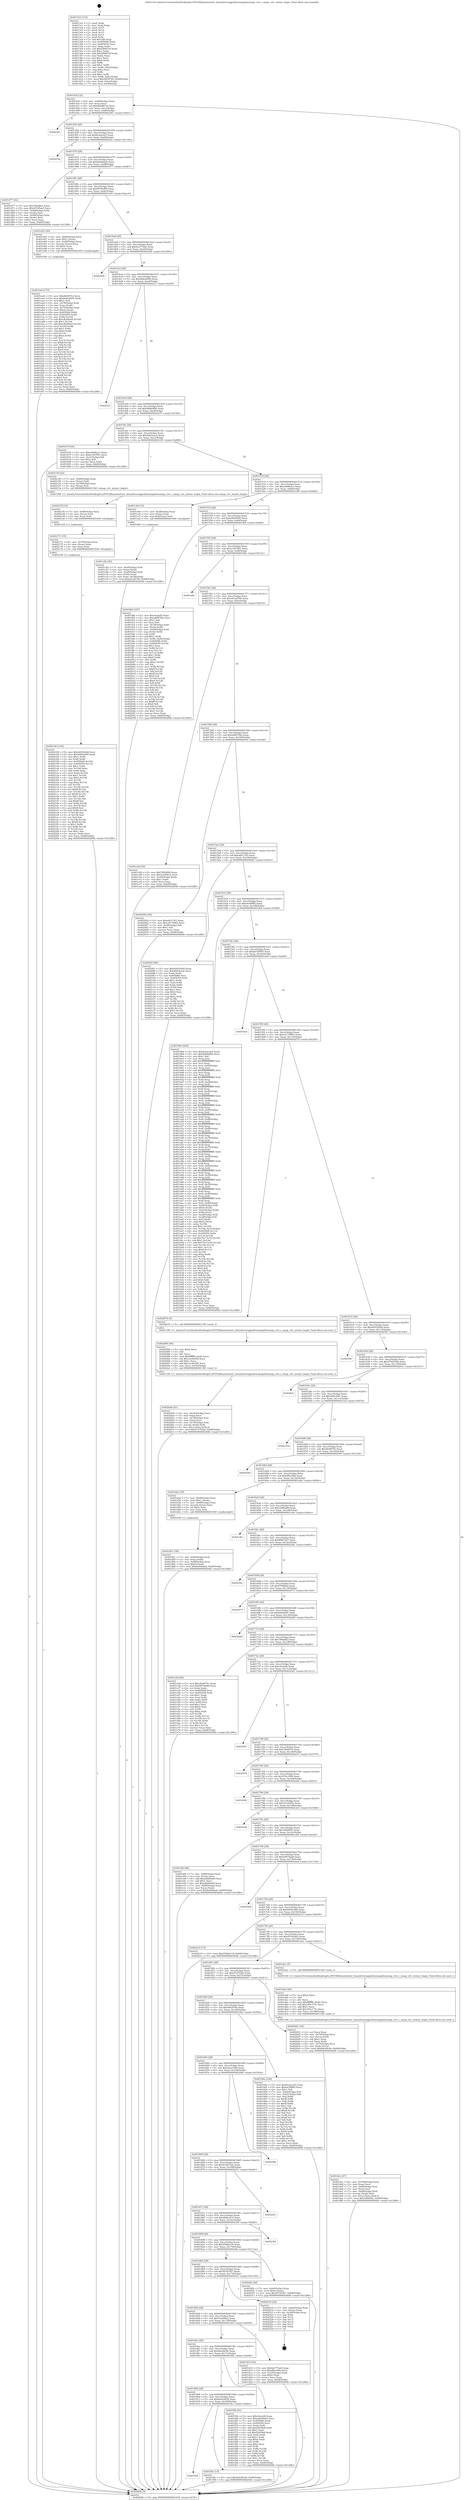 digraph "0x4013c0" {
  label = "0x4013c0 (/mnt/c/Users/mathe/Desktop/tcc/POCII/binaries/extr_linuxdriversgpudrmomapdrmomap_crtc.c_omap_crtc_atomic_begin_Final-ollvm.out::main(0))"
  labelloc = "t"
  node[shape=record]

  Entry [label="",width=0.3,height=0.3,shape=circle,fillcolor=black,style=filled]
  "0x401434" [label="{
     0x401434 [32]\l
     | [instrs]\l
     &nbsp;&nbsp;0x401434 \<+6\>: mov -0xb8(%rbp),%eax\l
     &nbsp;&nbsp;0x40143a \<+2\>: mov %eax,%ecx\l
     &nbsp;&nbsp;0x40143c \<+6\>: sub $0x8b4887ea,%ecx\l
     &nbsp;&nbsp;0x401442 \<+6\>: mov %eax,-0xcc(%rbp)\l
     &nbsp;&nbsp;0x401448 \<+6\>: mov %ecx,-0xd0(%rbp)\l
     &nbsp;&nbsp;0x40144e \<+6\>: je 0000000000402361 \<main+0xfa1\>\l
  }"]
  "0x402361" [label="{
     0x402361\l
  }", style=dashed]
  "0x401454" [label="{
     0x401454 [28]\l
     | [instrs]\l
     &nbsp;&nbsp;0x401454 \<+5\>: jmp 0000000000401459 \<main+0x99\>\l
     &nbsp;&nbsp;0x401459 \<+6\>: mov -0xcc(%rbp),%eax\l
     &nbsp;&nbsp;0x40145f \<+5\>: sub $0x8c2ae3e5,%eax\l
     &nbsp;&nbsp;0x401464 \<+6\>: mov %eax,-0xd4(%rbp)\l
     &nbsp;&nbsp;0x40146a \<+6\>: je 000000000040252e \<main+0x116e\>\l
  }"]
  Exit [label="",width=0.3,height=0.3,shape=circle,fillcolor=black,style=filled,peripheries=2]
  "0x40252e" [label="{
     0x40252e\l
  }", style=dashed]
  "0x401470" [label="{
     0x401470 [28]\l
     | [instrs]\l
     &nbsp;&nbsp;0x401470 \<+5\>: jmp 0000000000401475 \<main+0xb5\>\l
     &nbsp;&nbsp;0x401475 \<+6\>: mov -0xcc(%rbp),%eax\l
     &nbsp;&nbsp;0x40147b \<+5\>: sub $0x8e69aba4,%eax\l
     &nbsp;&nbsp;0x401480 \<+6\>: mov %eax,-0xd8(%rbp)\l
     &nbsp;&nbsp;0x401486 \<+6\>: je 0000000000401d77 \<main+0x9b7\>\l
  }"]
  "0x402180" [label="{
     0x402180 [144]\l
     | [instrs]\l
     &nbsp;&nbsp;0x402180 \<+5\>: mov $0xd24524dd,%ecx\l
     &nbsp;&nbsp;0x402185 \<+5\>: mov $0x4400cb99,%edx\l
     &nbsp;&nbsp;0x40218a \<+3\>: mov $0x1,%r8b\l
     &nbsp;&nbsp;0x40218d \<+3\>: xor %r9d,%r9d\l
     &nbsp;&nbsp;0x402190 \<+8\>: mov 0x405068,%r10d\l
     &nbsp;&nbsp;0x402198 \<+8\>: mov 0x405054,%r11d\l
     &nbsp;&nbsp;0x4021a0 \<+4\>: sub $0x1,%r9d\l
     &nbsp;&nbsp;0x4021a4 \<+3\>: mov %r10d,%ebx\l
     &nbsp;&nbsp;0x4021a7 \<+3\>: add %r9d,%ebx\l
     &nbsp;&nbsp;0x4021aa \<+4\>: imul %ebx,%r10d\l
     &nbsp;&nbsp;0x4021ae \<+4\>: and $0x1,%r10d\l
     &nbsp;&nbsp;0x4021b2 \<+4\>: cmp $0x0,%r10d\l
     &nbsp;&nbsp;0x4021b6 \<+4\>: sete %r14b\l
     &nbsp;&nbsp;0x4021ba \<+4\>: cmp $0xa,%r11d\l
     &nbsp;&nbsp;0x4021be \<+4\>: setl %r15b\l
     &nbsp;&nbsp;0x4021c2 \<+3\>: mov %r14b,%r12b\l
     &nbsp;&nbsp;0x4021c5 \<+4\>: xor $0xff,%r12b\l
     &nbsp;&nbsp;0x4021c9 \<+3\>: mov %r15b,%r13b\l
     &nbsp;&nbsp;0x4021cc \<+4\>: xor $0xff,%r13b\l
     &nbsp;&nbsp;0x4021d0 \<+4\>: xor $0x1,%r8b\l
     &nbsp;&nbsp;0x4021d4 \<+3\>: mov %r12b,%al\l
     &nbsp;&nbsp;0x4021d7 \<+2\>: and $0xff,%al\l
     &nbsp;&nbsp;0x4021d9 \<+3\>: and %r8b,%r14b\l
     &nbsp;&nbsp;0x4021dc \<+3\>: mov %r13b,%sil\l
     &nbsp;&nbsp;0x4021df \<+4\>: and $0xff,%sil\l
     &nbsp;&nbsp;0x4021e3 \<+3\>: and %r8b,%r15b\l
     &nbsp;&nbsp;0x4021e6 \<+3\>: or %r14b,%al\l
     &nbsp;&nbsp;0x4021e9 \<+3\>: or %r15b,%sil\l
     &nbsp;&nbsp;0x4021ec \<+3\>: xor %sil,%al\l
     &nbsp;&nbsp;0x4021ef \<+3\>: or %r13b,%r12b\l
     &nbsp;&nbsp;0x4021f2 \<+4\>: xor $0xff,%r12b\l
     &nbsp;&nbsp;0x4021f6 \<+4\>: or $0x1,%r8b\l
     &nbsp;&nbsp;0x4021fa \<+3\>: and %r8b,%r12b\l
     &nbsp;&nbsp;0x4021fd \<+3\>: or %r12b,%al\l
     &nbsp;&nbsp;0x402200 \<+2\>: test $0x1,%al\l
     &nbsp;&nbsp;0x402202 \<+3\>: cmovne %edx,%ecx\l
     &nbsp;&nbsp;0x402205 \<+6\>: mov %ecx,-0xb8(%rbp)\l
     &nbsp;&nbsp;0x40220b \<+5\>: jmp 000000000040264b \<main+0x128b\>\l
  }"]
  "0x401d77" [label="{
     0x401d77 [42]\l
     | [instrs]\l
     &nbsp;&nbsp;0x401d77 \<+5\>: mov $0x780a6b3,%eax\l
     &nbsp;&nbsp;0x401d7c \<+5\>: mov $0x45185ae5,%ecx\l
     &nbsp;&nbsp;0x401d81 \<+7\>: mov -0x88(%rbp),%rdx\l
     &nbsp;&nbsp;0x401d88 \<+2\>: mov (%rdx),%esi\l
     &nbsp;&nbsp;0x401d8a \<+7\>: mov -0x98(%rbp),%rdx\l
     &nbsp;&nbsp;0x401d91 \<+2\>: cmp (%rdx),%esi\l
     &nbsp;&nbsp;0x401d93 \<+3\>: cmovl %ecx,%eax\l
     &nbsp;&nbsp;0x401d96 \<+6\>: mov %eax,-0xb8(%rbp)\l
     &nbsp;&nbsp;0x401d9c \<+5\>: jmp 000000000040264b \<main+0x128b\>\l
  }"]
  "0x40148c" [label="{
     0x40148c [28]\l
     | [instrs]\l
     &nbsp;&nbsp;0x40148c \<+5\>: jmp 0000000000401491 \<main+0xd1\>\l
     &nbsp;&nbsp;0x401491 \<+6\>: mov -0xcc(%rbp),%eax\l
     &nbsp;&nbsp;0x401497 \<+5\>: sub $0x9079ef80,%eax\l
     &nbsp;&nbsp;0x40149c \<+6\>: mov %eax,-0xdc(%rbp)\l
     &nbsp;&nbsp;0x4014a2 \<+6\>: je 0000000000401e83 \<main+0xac3\>\l
  }"]
  "0x402171" [label="{
     0x402171 [15]\l
     | [instrs]\l
     &nbsp;&nbsp;0x402171 \<+4\>: mov -0x78(%rbp),%rax\l
     &nbsp;&nbsp;0x402175 \<+3\>: mov (%rax),%rax\l
     &nbsp;&nbsp;0x402178 \<+3\>: mov %rax,%rdi\l
     &nbsp;&nbsp;0x40217b \<+5\>: call 0000000000401030 \<free@plt\>\l
     | [calls]\l
     &nbsp;&nbsp;0x401030 \{1\} (unknown)\l
  }"]
  "0x401e83" [label="{
     0x401e83 [29]\l
     | [instrs]\l
     &nbsp;&nbsp;0x401e83 \<+4\>: mov -0x80(%rbp),%rax\l
     &nbsp;&nbsp;0x401e87 \<+6\>: movl $0x1,(%rax)\l
     &nbsp;&nbsp;0x401e8d \<+4\>: mov -0x80(%rbp),%rax\l
     &nbsp;&nbsp;0x401e91 \<+3\>: movslq (%rax),%rax\l
     &nbsp;&nbsp;0x401e94 \<+4\>: shl $0x2,%rax\l
     &nbsp;&nbsp;0x401e98 \<+3\>: mov %rax,%rdi\l
     &nbsp;&nbsp;0x401e9b \<+5\>: call 0000000000401050 \<malloc@plt\>\l
     | [calls]\l
     &nbsp;&nbsp;0x401050 \{1\} (unknown)\l
  }"]
  "0x4014a8" [label="{
     0x4014a8 [28]\l
     | [instrs]\l
     &nbsp;&nbsp;0x4014a8 \<+5\>: jmp 00000000004014ad \<main+0xed\>\l
     &nbsp;&nbsp;0x4014ad \<+6\>: mov -0xcc(%rbp),%eax\l
     &nbsp;&nbsp;0x4014b3 \<+5\>: sub $0x9a3772a0,%eax\l
     &nbsp;&nbsp;0x4014b8 \<+6\>: mov %eax,-0xe0(%rbp)\l
     &nbsp;&nbsp;0x4014be \<+6\>: je 0000000000402426 \<main+0x1066\>\l
  }"]
  "0x40215f" [label="{
     0x40215f [18]\l
     | [instrs]\l
     &nbsp;&nbsp;0x40215f \<+7\>: mov -0x90(%rbp),%rax\l
     &nbsp;&nbsp;0x402166 \<+3\>: mov (%rax),%rax\l
     &nbsp;&nbsp;0x402169 \<+3\>: mov %rax,%rdi\l
     &nbsp;&nbsp;0x40216c \<+5\>: call 0000000000401030 \<free@plt\>\l
     | [calls]\l
     &nbsp;&nbsp;0x401030 \{1\} (unknown)\l
  }"]
  "0x402426" [label="{
     0x402426\l
  }", style=dashed]
  "0x4014c4" [label="{
     0x4014c4 [28]\l
     | [instrs]\l
     &nbsp;&nbsp;0x4014c4 \<+5\>: jmp 00000000004014c9 \<main+0x109\>\l
     &nbsp;&nbsp;0x4014c9 \<+6\>: mov -0xcc(%rbp),%eax\l
     &nbsp;&nbsp;0x4014cf \<+5\>: sub $0x9b2ed95b,%eax\l
     &nbsp;&nbsp;0x4014d4 \<+6\>: mov %eax,-0xe4(%rbp)\l
     &nbsp;&nbsp;0x4014da \<+6\>: je 000000000040221f \<main+0xe5f\>\l
  }"]
  "0x4020a8" [label="{
     0x4020a8 [41]\l
     | [instrs]\l
     &nbsp;&nbsp;0x4020a8 \<+6\>: mov -0x18c(%rbp),%ecx\l
     &nbsp;&nbsp;0x4020ae \<+3\>: imul %eax,%ecx\l
     &nbsp;&nbsp;0x4020b1 \<+4\>: mov -0x78(%rbp),%rsi\l
     &nbsp;&nbsp;0x4020b5 \<+3\>: mov (%rsi),%rsi\l
     &nbsp;&nbsp;0x4020b8 \<+4\>: mov -0x70(%rbp),%rdi\l
     &nbsp;&nbsp;0x4020bc \<+3\>: movslq (%rdi),%rdi\l
     &nbsp;&nbsp;0x4020bf \<+3\>: mov %ecx,(%rsi,%rdi,4)\l
     &nbsp;&nbsp;0x4020c2 \<+10\>: movl $0x4727f220,-0xb8(%rbp)\l
     &nbsp;&nbsp;0x4020cc \<+5\>: jmp 000000000040264b \<main+0x128b\>\l
  }"]
  "0x40221f" [label="{
     0x40221f\l
  }", style=dashed]
  "0x4014e0" [label="{
     0x4014e0 [28]\l
     | [instrs]\l
     &nbsp;&nbsp;0x4014e0 \<+5\>: jmp 00000000004014e5 \<main+0x125\>\l
     &nbsp;&nbsp;0x4014e5 \<+6\>: mov -0xcc(%rbp),%eax\l
     &nbsp;&nbsp;0x4014eb \<+5\>: sub $0x9b66df84,%eax\l
     &nbsp;&nbsp;0x4014f0 \<+6\>: mov %eax,-0xe8(%rbp)\l
     &nbsp;&nbsp;0x4014f6 \<+6\>: je 0000000000401b70 \<main+0x7b0\>\l
  }"]
  "0x402080" [label="{
     0x402080 [40]\l
     | [instrs]\l
     &nbsp;&nbsp;0x402080 \<+5\>: mov $0x2,%ecx\l
     &nbsp;&nbsp;0x402085 \<+1\>: cltd\l
     &nbsp;&nbsp;0x402086 \<+2\>: idiv %ecx\l
     &nbsp;&nbsp;0x402088 \<+6\>: imul $0xfffffffe,%edx,%ecx\l
     &nbsp;&nbsp;0x40208e \<+6\>: sub $0x1ac9ed5b,%ecx\l
     &nbsp;&nbsp;0x402094 \<+3\>: add $0x1,%ecx\l
     &nbsp;&nbsp;0x402097 \<+6\>: add $0x1ac9ed5b,%ecx\l
     &nbsp;&nbsp;0x40209d \<+6\>: mov %ecx,-0x18c(%rbp)\l
     &nbsp;&nbsp;0x4020a3 \<+5\>: call 0000000000401160 \<next_i\>\l
     | [calls]\l
     &nbsp;&nbsp;0x401160 \{1\} (/mnt/c/Users/mathe/Desktop/tcc/POCII/binaries/extr_linuxdriversgpudrmomapdrmomap_crtc.c_omap_crtc_atomic_begin_Final-ollvm.out::next_i)\l
  }"]
  "0x401b70" [label="{
     0x401b70 [30]\l
     | [instrs]\l
     &nbsp;&nbsp;0x401b70 \<+5\>: mov $0xa0686ce3,%eax\l
     &nbsp;&nbsp;0x401b75 \<+5\>: mov $0xa1407f81,%ecx\l
     &nbsp;&nbsp;0x401b7a \<+3\>: mov -0x31(%rbp),%dl\l
     &nbsp;&nbsp;0x401b7d \<+3\>: test $0x1,%dl\l
     &nbsp;&nbsp;0x401b80 \<+3\>: cmovne %ecx,%eax\l
     &nbsp;&nbsp;0x401b83 \<+6\>: mov %eax,-0xb8(%rbp)\l
     &nbsp;&nbsp;0x401b89 \<+5\>: jmp 000000000040264b \<main+0x128b\>\l
  }"]
  "0x4014fc" [label="{
     0x4014fc [28]\l
     | [instrs]\l
     &nbsp;&nbsp;0x4014fc \<+5\>: jmp 0000000000401501 \<main+0x141\>\l
     &nbsp;&nbsp;0x401501 \<+6\>: mov -0xcc(%rbp),%eax\l
     &nbsp;&nbsp;0x401507 \<+5\>: sub $0x9dd3eec4,%eax\l
     &nbsp;&nbsp;0x40150c \<+6\>: mov %eax,-0xec(%rbp)\l
     &nbsp;&nbsp;0x401512 \<+6\>: je 0000000000402149 \<main+0xd89\>\l
  }"]
  "0x401924" [label="{
     0x401924\l
  }", style=dashed]
  "0x402149" [label="{
     0x402149 [22]\l
     | [instrs]\l
     &nbsp;&nbsp;0x402149 \<+7\>: mov -0x90(%rbp),%rax\l
     &nbsp;&nbsp;0x402150 \<+3\>: mov (%rax),%rdi\l
     &nbsp;&nbsp;0x402153 \<+4\>: mov -0x78(%rbp),%rax\l
     &nbsp;&nbsp;0x402157 \<+3\>: mov (%rax),%rsi\l
     &nbsp;&nbsp;0x40215a \<+5\>: call 00000000004013b0 \<omap_crtc_atomic_begin\>\l
     | [calls]\l
     &nbsp;&nbsp;0x4013b0 \{1\} (/mnt/c/Users/mathe/Desktop/tcc/POCII/binaries/extr_linuxdriversgpudrmomapdrmomap_crtc.c_omap_crtc_atomic_begin_Final-ollvm.out::omap_crtc_atomic_begin)\l
  }"]
  "0x401518" [label="{
     0x401518 [28]\l
     | [instrs]\l
     &nbsp;&nbsp;0x401518 \<+5\>: jmp 000000000040151d \<main+0x15d\>\l
     &nbsp;&nbsp;0x40151d \<+6\>: mov -0xcc(%rbp),%eax\l
     &nbsp;&nbsp;0x401523 \<+5\>: sub $0xa0686ce3,%eax\l
     &nbsp;&nbsp;0x401528 \<+6\>: mov %eax,-0xf0(%rbp)\l
     &nbsp;&nbsp;0x40152e \<+6\>: je 0000000000401c9d \<main+0x8dd\>\l
  }"]
  "0x401f4c" [label="{
     0x401f4c [15]\l
     | [instrs]\l
     &nbsp;&nbsp;0x401f4c \<+10\>: movl $0x6dcd9c9e,-0xb8(%rbp)\l
     &nbsp;&nbsp;0x401f56 \<+5\>: jmp 000000000040264b \<main+0x128b\>\l
  }"]
  "0x401c9d" [label="{
     0x401c9d [19]\l
     | [instrs]\l
     &nbsp;&nbsp;0x401c9d \<+7\>: mov -0xa8(%rbp),%rax\l
     &nbsp;&nbsp;0x401ca4 \<+3\>: mov (%rax),%rax\l
     &nbsp;&nbsp;0x401ca7 \<+4\>: mov 0x8(%rax),%rdi\l
     &nbsp;&nbsp;0x401cab \<+5\>: call 0000000000401060 \<atoi@plt\>\l
     | [calls]\l
     &nbsp;&nbsp;0x401060 \{1\} (unknown)\l
  }"]
  "0x401534" [label="{
     0x401534 [28]\l
     | [instrs]\l
     &nbsp;&nbsp;0x401534 \<+5\>: jmp 0000000000401539 \<main+0x179\>\l
     &nbsp;&nbsp;0x401539 \<+6\>: mov -0xcc(%rbp),%eax\l
     &nbsp;&nbsp;0x40153f \<+5\>: sub $0xa09c99d5,%eax\l
     &nbsp;&nbsp;0x401544 \<+6\>: mov %eax,-0xf4(%rbp)\l
     &nbsp;&nbsp;0x40154a \<+6\>: je 0000000000401fb6 \<main+0xbf6\>\l
  }"]
  "0x401908" [label="{
     0x401908 [28]\l
     | [instrs]\l
     &nbsp;&nbsp;0x401908 \<+5\>: jmp 000000000040190d \<main+0x54d\>\l
     &nbsp;&nbsp;0x40190d \<+6\>: mov -0xcc(%rbp),%eax\l
     &nbsp;&nbsp;0x401913 \<+5\>: sub $0x6e4e2b54,%eax\l
     &nbsp;&nbsp;0x401918 \<+6\>: mov %eax,-0x180(%rbp)\l
     &nbsp;&nbsp;0x40191e \<+6\>: je 0000000000401f4c \<main+0xb8c\>\l
  }"]
  "0x401fb6" [label="{
     0x401fb6 [167]\l
     | [instrs]\l
     &nbsp;&nbsp;0x401fb6 \<+5\>: mov $0xc6e2ef4,%eax\l
     &nbsp;&nbsp;0x401fbb \<+5\>: mov $0xa8967f4e,%ecx\l
     &nbsp;&nbsp;0x401fc0 \<+2\>: mov $0x1,%dl\l
     &nbsp;&nbsp;0x401fc2 \<+2\>: xor %esi,%esi\l
     &nbsp;&nbsp;0x401fc4 \<+4\>: mov -0x70(%rbp),%rdi\l
     &nbsp;&nbsp;0x401fc8 \<+3\>: mov (%rdi),%r8d\l
     &nbsp;&nbsp;0x401fcb \<+4\>: mov -0x80(%rbp),%rdi\l
     &nbsp;&nbsp;0x401fcf \<+3\>: cmp (%rdi),%r8d\l
     &nbsp;&nbsp;0x401fd2 \<+4\>: setl %r9b\l
     &nbsp;&nbsp;0x401fd6 \<+4\>: and $0x1,%r9b\l
     &nbsp;&nbsp;0x401fda \<+4\>: mov %r9b,-0x29(%rbp)\l
     &nbsp;&nbsp;0x401fde \<+8\>: mov 0x405068,%r8d\l
     &nbsp;&nbsp;0x401fe6 \<+8\>: mov 0x405054,%r10d\l
     &nbsp;&nbsp;0x401fee \<+3\>: sub $0x1,%esi\l
     &nbsp;&nbsp;0x401ff1 \<+3\>: mov %r8d,%r11d\l
     &nbsp;&nbsp;0x401ff4 \<+3\>: add %esi,%r11d\l
     &nbsp;&nbsp;0x401ff7 \<+4\>: imul %r11d,%r8d\l
     &nbsp;&nbsp;0x401ffb \<+4\>: and $0x1,%r8d\l
     &nbsp;&nbsp;0x401fff \<+4\>: cmp $0x0,%r8d\l
     &nbsp;&nbsp;0x402003 \<+4\>: sete %r9b\l
     &nbsp;&nbsp;0x402007 \<+4\>: cmp $0xa,%r10d\l
     &nbsp;&nbsp;0x40200b \<+3\>: setl %bl\l
     &nbsp;&nbsp;0x40200e \<+3\>: mov %r9b,%r14b\l
     &nbsp;&nbsp;0x402011 \<+4\>: xor $0xff,%r14b\l
     &nbsp;&nbsp;0x402015 \<+3\>: mov %bl,%r15b\l
     &nbsp;&nbsp;0x402018 \<+4\>: xor $0xff,%r15b\l
     &nbsp;&nbsp;0x40201c \<+3\>: xor $0x0,%dl\l
     &nbsp;&nbsp;0x40201f \<+3\>: mov %r14b,%r12b\l
     &nbsp;&nbsp;0x402022 \<+4\>: and $0x0,%r12b\l
     &nbsp;&nbsp;0x402026 \<+3\>: and %dl,%r9b\l
     &nbsp;&nbsp;0x402029 \<+3\>: mov %r15b,%r13b\l
     &nbsp;&nbsp;0x40202c \<+4\>: and $0x0,%r13b\l
     &nbsp;&nbsp;0x402030 \<+2\>: and %dl,%bl\l
     &nbsp;&nbsp;0x402032 \<+3\>: or %r9b,%r12b\l
     &nbsp;&nbsp;0x402035 \<+3\>: or %bl,%r13b\l
     &nbsp;&nbsp;0x402038 \<+3\>: xor %r13b,%r12b\l
     &nbsp;&nbsp;0x40203b \<+3\>: or %r15b,%r14b\l
     &nbsp;&nbsp;0x40203e \<+4\>: xor $0xff,%r14b\l
     &nbsp;&nbsp;0x402042 \<+3\>: or $0x0,%dl\l
     &nbsp;&nbsp;0x402045 \<+3\>: and %dl,%r14b\l
     &nbsp;&nbsp;0x402048 \<+3\>: or %r14b,%r12b\l
     &nbsp;&nbsp;0x40204b \<+4\>: test $0x1,%r12b\l
     &nbsp;&nbsp;0x40204f \<+3\>: cmovne %ecx,%eax\l
     &nbsp;&nbsp;0x402052 \<+6\>: mov %eax,-0xb8(%rbp)\l
     &nbsp;&nbsp;0x402058 \<+5\>: jmp 000000000040264b \<main+0x128b\>\l
  }"]
  "0x401550" [label="{
     0x401550 [28]\l
     | [instrs]\l
     &nbsp;&nbsp;0x401550 \<+5\>: jmp 0000000000401555 \<main+0x195\>\l
     &nbsp;&nbsp;0x401555 \<+6\>: mov -0xcc(%rbp),%eax\l
     &nbsp;&nbsp;0x40155b \<+5\>: sub $0xa1407f81,%eax\l
     &nbsp;&nbsp;0x401560 \<+6\>: mov %eax,-0xf8(%rbp)\l
     &nbsp;&nbsp;0x401566 \<+6\>: je 0000000000401b8e \<main+0x7ce\>\l
  }"]
  "0x401f5b" [label="{
     0x401f5b [91]\l
     | [instrs]\l
     &nbsp;&nbsp;0x401f5b \<+5\>: mov $0xc6e2ef4,%eax\l
     &nbsp;&nbsp;0x401f60 \<+5\>: mov $0xa09c99d5,%ecx\l
     &nbsp;&nbsp;0x401f65 \<+7\>: mov 0x405068,%edx\l
     &nbsp;&nbsp;0x401f6c \<+7\>: mov 0x405054,%esi\l
     &nbsp;&nbsp;0x401f73 \<+2\>: mov %edx,%edi\l
     &nbsp;&nbsp;0x401f75 \<+6\>: add $0xf2b50b8,%edi\l
     &nbsp;&nbsp;0x401f7b \<+3\>: sub $0x1,%edi\l
     &nbsp;&nbsp;0x401f7e \<+6\>: sub $0xf2b50b8,%edi\l
     &nbsp;&nbsp;0x401f84 \<+3\>: imul %edi,%edx\l
     &nbsp;&nbsp;0x401f87 \<+3\>: and $0x1,%edx\l
     &nbsp;&nbsp;0x401f8a \<+3\>: cmp $0x0,%edx\l
     &nbsp;&nbsp;0x401f8d \<+4\>: sete %r8b\l
     &nbsp;&nbsp;0x401f91 \<+3\>: cmp $0xa,%esi\l
     &nbsp;&nbsp;0x401f94 \<+4\>: setl %r9b\l
     &nbsp;&nbsp;0x401f98 \<+3\>: mov %r8b,%r10b\l
     &nbsp;&nbsp;0x401f9b \<+3\>: and %r9b,%r10b\l
     &nbsp;&nbsp;0x401f9e \<+3\>: xor %r9b,%r8b\l
     &nbsp;&nbsp;0x401fa1 \<+3\>: or %r8b,%r10b\l
     &nbsp;&nbsp;0x401fa4 \<+4\>: test $0x1,%r10b\l
     &nbsp;&nbsp;0x401fa8 \<+3\>: cmovne %ecx,%eax\l
     &nbsp;&nbsp;0x401fab \<+6\>: mov %eax,-0xb8(%rbp)\l
     &nbsp;&nbsp;0x401fb1 \<+5\>: jmp 000000000040264b \<main+0x128b\>\l
  }"]
  "0x401b8e" [label="{
     0x401b8e\l
  }", style=dashed]
  "0x40156c" [label="{
     0x40156c [28]\l
     | [instrs]\l
     &nbsp;&nbsp;0x40156c \<+5\>: jmp 0000000000401571 \<main+0x1b1\>\l
     &nbsp;&nbsp;0x401571 \<+6\>: mov -0xcc(%rbp),%eax\l
     &nbsp;&nbsp;0x401577 \<+5\>: sub $0xa61a8784,%eax\l
     &nbsp;&nbsp;0x40157c \<+6\>: mov %eax,-0xfc(%rbp)\l
     &nbsp;&nbsp;0x401582 \<+6\>: je 0000000000401cd4 \<main+0x914\>\l
  }"]
  "0x401ea0" [label="{
     0x401ea0 [172]\l
     | [instrs]\l
     &nbsp;&nbsp;0x401ea0 \<+5\>: mov $0xdfe9670c,%ecx\l
     &nbsp;&nbsp;0x401ea5 \<+5\>: mov $0x6e4e2b54,%edx\l
     &nbsp;&nbsp;0x401eaa \<+3\>: mov $0x1,%sil\l
     &nbsp;&nbsp;0x401ead \<+4\>: mov -0x78(%rbp),%rdi\l
     &nbsp;&nbsp;0x401eb1 \<+3\>: mov %rax,(%rdi)\l
     &nbsp;&nbsp;0x401eb4 \<+4\>: mov -0x70(%rbp),%rax\l
     &nbsp;&nbsp;0x401eb8 \<+6\>: movl $0x0,(%rax)\l
     &nbsp;&nbsp;0x401ebe \<+8\>: mov 0x405068,%r8d\l
     &nbsp;&nbsp;0x401ec6 \<+8\>: mov 0x405054,%r9d\l
     &nbsp;&nbsp;0x401ece \<+3\>: mov %r8d,%r10d\l
     &nbsp;&nbsp;0x401ed1 \<+7\>: sub $0xcfb280e8,%r10d\l
     &nbsp;&nbsp;0x401ed8 \<+4\>: sub $0x1,%r10d\l
     &nbsp;&nbsp;0x401edc \<+7\>: add $0xcfb280e8,%r10d\l
     &nbsp;&nbsp;0x401ee3 \<+4\>: imul %r10d,%r8d\l
     &nbsp;&nbsp;0x401ee7 \<+4\>: and $0x1,%r8d\l
     &nbsp;&nbsp;0x401eeb \<+4\>: cmp $0x0,%r8d\l
     &nbsp;&nbsp;0x401eef \<+4\>: sete %r11b\l
     &nbsp;&nbsp;0x401ef3 \<+4\>: cmp $0xa,%r9d\l
     &nbsp;&nbsp;0x401ef7 \<+3\>: setl %bl\l
     &nbsp;&nbsp;0x401efa \<+3\>: mov %r11b,%r14b\l
     &nbsp;&nbsp;0x401efd \<+4\>: xor $0xff,%r14b\l
     &nbsp;&nbsp;0x401f01 \<+3\>: mov %bl,%r15b\l
     &nbsp;&nbsp;0x401f04 \<+4\>: xor $0xff,%r15b\l
     &nbsp;&nbsp;0x401f08 \<+4\>: xor $0x0,%sil\l
     &nbsp;&nbsp;0x401f0c \<+3\>: mov %r14b,%r12b\l
     &nbsp;&nbsp;0x401f0f \<+4\>: and $0x0,%r12b\l
     &nbsp;&nbsp;0x401f13 \<+3\>: and %sil,%r11b\l
     &nbsp;&nbsp;0x401f16 \<+3\>: mov %r15b,%r13b\l
     &nbsp;&nbsp;0x401f19 \<+4\>: and $0x0,%r13b\l
     &nbsp;&nbsp;0x401f1d \<+3\>: and %sil,%bl\l
     &nbsp;&nbsp;0x401f20 \<+3\>: or %r11b,%r12b\l
     &nbsp;&nbsp;0x401f23 \<+3\>: or %bl,%r13b\l
     &nbsp;&nbsp;0x401f26 \<+3\>: xor %r13b,%r12b\l
     &nbsp;&nbsp;0x401f29 \<+3\>: or %r15b,%r14b\l
     &nbsp;&nbsp;0x401f2c \<+4\>: xor $0xff,%r14b\l
     &nbsp;&nbsp;0x401f30 \<+4\>: or $0x0,%sil\l
     &nbsp;&nbsp;0x401f34 \<+3\>: and %sil,%r14b\l
     &nbsp;&nbsp;0x401f37 \<+3\>: or %r14b,%r12b\l
     &nbsp;&nbsp;0x401f3a \<+4\>: test $0x1,%r12b\l
     &nbsp;&nbsp;0x401f3e \<+3\>: cmovne %edx,%ecx\l
     &nbsp;&nbsp;0x401f41 \<+6\>: mov %ecx,-0xb8(%rbp)\l
     &nbsp;&nbsp;0x401f47 \<+5\>: jmp 000000000040264b \<main+0x128b\>\l
  }"]
  "0x401cd4" [label="{
     0x401cd4 [30]\l
     | [instrs]\l
     &nbsp;&nbsp;0x401cd4 \<+5\>: mov $0x78f248fb,%eax\l
     &nbsp;&nbsp;0x401cd9 \<+5\>: mov $0x5ca286c2,%ecx\l
     &nbsp;&nbsp;0x401cde \<+3\>: mov -0x30(%rbp),%edx\l
     &nbsp;&nbsp;0x401ce1 \<+3\>: cmp $0x1,%edx\l
     &nbsp;&nbsp;0x401ce4 \<+3\>: cmovl %ecx,%eax\l
     &nbsp;&nbsp;0x401ce7 \<+6\>: mov %eax,-0xb8(%rbp)\l
     &nbsp;&nbsp;0x401ced \<+5\>: jmp 000000000040264b \<main+0x128b\>\l
  }"]
  "0x401588" [label="{
     0x401588 [28]\l
     | [instrs]\l
     &nbsp;&nbsp;0x401588 \<+5\>: jmp 000000000040158d \<main+0x1cd\>\l
     &nbsp;&nbsp;0x40158d \<+6\>: mov -0xcc(%rbp),%eax\l
     &nbsp;&nbsp;0x401593 \<+5\>: sub $0xa8967f4e,%eax\l
     &nbsp;&nbsp;0x401598 \<+6\>: mov %eax,-0x100(%rbp)\l
     &nbsp;&nbsp;0x40159e \<+6\>: je 000000000040205d \<main+0xc9d\>\l
  }"]
  "0x401dce" [label="{
     0x401dce [47]\l
     | [instrs]\l
     &nbsp;&nbsp;0x401dce \<+6\>: mov -0x188(%rbp),%ecx\l
     &nbsp;&nbsp;0x401dd4 \<+3\>: imul %eax,%ecx\l
     &nbsp;&nbsp;0x401dd7 \<+7\>: mov -0x90(%rbp),%rsi\l
     &nbsp;&nbsp;0x401dde \<+3\>: mov (%rsi),%rsi\l
     &nbsp;&nbsp;0x401de1 \<+7\>: mov -0x88(%rbp),%rdi\l
     &nbsp;&nbsp;0x401de8 \<+3\>: movslq (%rdi),%rdi\l
     &nbsp;&nbsp;0x401deb \<+3\>: mov %ecx,(%rsi,%rdi,4)\l
     &nbsp;&nbsp;0x401dee \<+10\>: movl $0x3df285fc,-0xb8(%rbp)\l
     &nbsp;&nbsp;0x401df8 \<+5\>: jmp 000000000040264b \<main+0x128b\>\l
  }"]
  "0x40205d" [label="{
     0x40205d [30]\l
     | [instrs]\l
     &nbsp;&nbsp;0x40205d \<+5\>: mov $0xafd113f3,%eax\l
     &nbsp;&nbsp;0x402062 \<+5\>: mov $0xcd170883,%ecx\l
     &nbsp;&nbsp;0x402067 \<+3\>: mov -0x29(%rbp),%dl\l
     &nbsp;&nbsp;0x40206a \<+3\>: test $0x1,%dl\l
     &nbsp;&nbsp;0x40206d \<+3\>: cmovne %ecx,%eax\l
     &nbsp;&nbsp;0x402070 \<+6\>: mov %eax,-0xb8(%rbp)\l
     &nbsp;&nbsp;0x402076 \<+5\>: jmp 000000000040264b \<main+0x128b\>\l
  }"]
  "0x4015a4" [label="{
     0x4015a4 [28]\l
     | [instrs]\l
     &nbsp;&nbsp;0x4015a4 \<+5\>: jmp 00000000004015a9 \<main+0x1e9\>\l
     &nbsp;&nbsp;0x4015a9 \<+6\>: mov -0xcc(%rbp),%eax\l
     &nbsp;&nbsp;0x4015af \<+5\>: sub $0xafd113f3,%eax\l
     &nbsp;&nbsp;0x4015b4 \<+6\>: mov %eax,-0x104(%rbp)\l
     &nbsp;&nbsp;0x4015ba \<+6\>: je 00000000004020f3 \<main+0xd33\>\l
  }"]
  "0x401da6" [label="{
     0x401da6 [40]\l
     | [instrs]\l
     &nbsp;&nbsp;0x401da6 \<+5\>: mov $0x2,%ecx\l
     &nbsp;&nbsp;0x401dab \<+1\>: cltd\l
     &nbsp;&nbsp;0x401dac \<+2\>: idiv %ecx\l
     &nbsp;&nbsp;0x401dae \<+6\>: imul $0xfffffffe,%edx,%ecx\l
     &nbsp;&nbsp;0x401db4 \<+6\>: sub $0x345c173c,%ecx\l
     &nbsp;&nbsp;0x401dba \<+3\>: add $0x1,%ecx\l
     &nbsp;&nbsp;0x401dbd \<+6\>: add $0x345c173c,%ecx\l
     &nbsp;&nbsp;0x401dc3 \<+6\>: mov %ecx,-0x188(%rbp)\l
     &nbsp;&nbsp;0x401dc9 \<+5\>: call 0000000000401160 \<next_i\>\l
     | [calls]\l
     &nbsp;&nbsp;0x401160 \{1\} (/mnt/c/Users/mathe/Desktop/tcc/POCII/binaries/extr_linuxdriversgpudrmomapdrmomap_crtc.c_omap_crtc_atomic_begin_Final-ollvm.out::next_i)\l
  }"]
  "0x4020f3" [label="{
     0x4020f3 [86]\l
     | [instrs]\l
     &nbsp;&nbsp;0x4020f3 \<+5\>: mov $0xd24524dd,%eax\l
     &nbsp;&nbsp;0x4020f8 \<+5\>: mov $0x9dd3eec4,%ecx\l
     &nbsp;&nbsp;0x4020fd \<+2\>: xor %edx,%edx\l
     &nbsp;&nbsp;0x4020ff \<+7\>: mov 0x405068,%esi\l
     &nbsp;&nbsp;0x402106 \<+7\>: mov 0x405054,%edi\l
     &nbsp;&nbsp;0x40210d \<+3\>: sub $0x1,%edx\l
     &nbsp;&nbsp;0x402110 \<+3\>: mov %esi,%r8d\l
     &nbsp;&nbsp;0x402113 \<+3\>: add %edx,%r8d\l
     &nbsp;&nbsp;0x402116 \<+4\>: imul %r8d,%esi\l
     &nbsp;&nbsp;0x40211a \<+3\>: and $0x1,%esi\l
     &nbsp;&nbsp;0x40211d \<+3\>: cmp $0x0,%esi\l
     &nbsp;&nbsp;0x402120 \<+4\>: sete %r9b\l
     &nbsp;&nbsp;0x402124 \<+3\>: cmp $0xa,%edi\l
     &nbsp;&nbsp;0x402127 \<+4\>: setl %r10b\l
     &nbsp;&nbsp;0x40212b \<+3\>: mov %r9b,%r11b\l
     &nbsp;&nbsp;0x40212e \<+3\>: and %r10b,%r11b\l
     &nbsp;&nbsp;0x402131 \<+3\>: xor %r10b,%r9b\l
     &nbsp;&nbsp;0x402134 \<+3\>: or %r9b,%r11b\l
     &nbsp;&nbsp;0x402137 \<+4\>: test $0x1,%r11b\l
     &nbsp;&nbsp;0x40213b \<+3\>: cmovne %ecx,%eax\l
     &nbsp;&nbsp;0x40213e \<+6\>: mov %eax,-0xb8(%rbp)\l
     &nbsp;&nbsp;0x402144 \<+5\>: jmp 000000000040264b \<main+0x128b\>\l
  }"]
  "0x4015c0" [label="{
     0x4015c0 [28]\l
     | [instrs]\l
     &nbsp;&nbsp;0x4015c0 \<+5\>: jmp 00000000004015c5 \<main+0x205\>\l
     &nbsp;&nbsp;0x4015c5 \<+6\>: mov -0xcc(%rbp),%eax\l
     &nbsp;&nbsp;0x4015cb \<+5\>: sub $0xb4398ff5,%eax\l
     &nbsp;&nbsp;0x4015d0 \<+6\>: mov %eax,-0x108(%rbp)\l
     &nbsp;&nbsp;0x4015d6 \<+6\>: je 00000000004019b4 \<main+0x5f4\>\l
  }"]
  "0x401d51" [label="{
     0x401d51 [38]\l
     | [instrs]\l
     &nbsp;&nbsp;0x401d51 \<+7\>: mov -0x90(%rbp),%rdi\l
     &nbsp;&nbsp;0x401d58 \<+3\>: mov %rax,(%rdi)\l
     &nbsp;&nbsp;0x401d5b \<+7\>: mov -0x88(%rbp),%rax\l
     &nbsp;&nbsp;0x401d62 \<+6\>: movl $0x0,(%rax)\l
     &nbsp;&nbsp;0x401d68 \<+10\>: movl $0x8e69aba4,-0xb8(%rbp)\l
     &nbsp;&nbsp;0x401d72 \<+5\>: jmp 000000000040264b \<main+0x128b\>\l
  }"]
  "0x4019b4" [label="{
     0x4019b4 [444]\l
     | [instrs]\l
     &nbsp;&nbsp;0x4019b4 \<+5\>: mov $0x8c2ae3e5,%eax\l
     &nbsp;&nbsp;0x4019b9 \<+5\>: mov $0x9b66df84,%ecx\l
     &nbsp;&nbsp;0x4019be \<+2\>: mov $0x1,%dl\l
     &nbsp;&nbsp;0x4019c0 \<+3\>: mov %rsp,%rsi\l
     &nbsp;&nbsp;0x4019c3 \<+4\>: add $0xfffffffffffffff0,%rsi\l
     &nbsp;&nbsp;0x4019c7 \<+3\>: mov %rsi,%rsp\l
     &nbsp;&nbsp;0x4019ca \<+7\>: mov %rsi,-0xb0(%rbp)\l
     &nbsp;&nbsp;0x4019d1 \<+3\>: mov %rsp,%rsi\l
     &nbsp;&nbsp;0x4019d4 \<+4\>: add $0xfffffffffffffff0,%rsi\l
     &nbsp;&nbsp;0x4019d8 \<+3\>: mov %rsi,%rsp\l
     &nbsp;&nbsp;0x4019db \<+3\>: mov %rsp,%rdi\l
     &nbsp;&nbsp;0x4019de \<+4\>: add $0xfffffffffffffff0,%rdi\l
     &nbsp;&nbsp;0x4019e2 \<+3\>: mov %rdi,%rsp\l
     &nbsp;&nbsp;0x4019e5 \<+7\>: mov %rdi,-0xa8(%rbp)\l
     &nbsp;&nbsp;0x4019ec \<+3\>: mov %rsp,%rdi\l
     &nbsp;&nbsp;0x4019ef \<+4\>: add $0xfffffffffffffff0,%rdi\l
     &nbsp;&nbsp;0x4019f3 \<+3\>: mov %rdi,%rsp\l
     &nbsp;&nbsp;0x4019f6 \<+7\>: mov %rdi,-0xa0(%rbp)\l
     &nbsp;&nbsp;0x4019fd \<+3\>: mov %rsp,%rdi\l
     &nbsp;&nbsp;0x401a00 \<+4\>: add $0xfffffffffffffff0,%rdi\l
     &nbsp;&nbsp;0x401a04 \<+3\>: mov %rdi,%rsp\l
     &nbsp;&nbsp;0x401a07 \<+7\>: mov %rdi,-0x98(%rbp)\l
     &nbsp;&nbsp;0x401a0e \<+3\>: mov %rsp,%rdi\l
     &nbsp;&nbsp;0x401a11 \<+4\>: add $0xfffffffffffffff0,%rdi\l
     &nbsp;&nbsp;0x401a15 \<+3\>: mov %rdi,%rsp\l
     &nbsp;&nbsp;0x401a18 \<+7\>: mov %rdi,-0x90(%rbp)\l
     &nbsp;&nbsp;0x401a1f \<+3\>: mov %rsp,%rdi\l
     &nbsp;&nbsp;0x401a22 \<+4\>: add $0xfffffffffffffff0,%rdi\l
     &nbsp;&nbsp;0x401a26 \<+3\>: mov %rdi,%rsp\l
     &nbsp;&nbsp;0x401a29 \<+7\>: mov %rdi,-0x88(%rbp)\l
     &nbsp;&nbsp;0x401a30 \<+3\>: mov %rsp,%rdi\l
     &nbsp;&nbsp;0x401a33 \<+4\>: add $0xfffffffffffffff0,%rdi\l
     &nbsp;&nbsp;0x401a37 \<+3\>: mov %rdi,%rsp\l
     &nbsp;&nbsp;0x401a3a \<+4\>: mov %rdi,-0x80(%rbp)\l
     &nbsp;&nbsp;0x401a3e \<+3\>: mov %rsp,%rdi\l
     &nbsp;&nbsp;0x401a41 \<+4\>: add $0xfffffffffffffff0,%rdi\l
     &nbsp;&nbsp;0x401a45 \<+3\>: mov %rdi,%rsp\l
     &nbsp;&nbsp;0x401a48 \<+4\>: mov %rdi,-0x78(%rbp)\l
     &nbsp;&nbsp;0x401a4c \<+3\>: mov %rsp,%rdi\l
     &nbsp;&nbsp;0x401a4f \<+4\>: add $0xfffffffffffffff0,%rdi\l
     &nbsp;&nbsp;0x401a53 \<+3\>: mov %rdi,%rsp\l
     &nbsp;&nbsp;0x401a56 \<+4\>: mov %rdi,-0x70(%rbp)\l
     &nbsp;&nbsp;0x401a5a \<+3\>: mov %rsp,%rdi\l
     &nbsp;&nbsp;0x401a5d \<+4\>: add $0xfffffffffffffff0,%rdi\l
     &nbsp;&nbsp;0x401a61 \<+3\>: mov %rdi,%rsp\l
     &nbsp;&nbsp;0x401a64 \<+4\>: mov %rdi,-0x68(%rbp)\l
     &nbsp;&nbsp;0x401a68 \<+3\>: mov %rsp,%rdi\l
     &nbsp;&nbsp;0x401a6b \<+4\>: add $0xfffffffffffffff0,%rdi\l
     &nbsp;&nbsp;0x401a6f \<+3\>: mov %rdi,%rsp\l
     &nbsp;&nbsp;0x401a72 \<+4\>: mov %rdi,-0x60(%rbp)\l
     &nbsp;&nbsp;0x401a76 \<+3\>: mov %rsp,%rdi\l
     &nbsp;&nbsp;0x401a79 \<+4\>: add $0xfffffffffffffff0,%rdi\l
     &nbsp;&nbsp;0x401a7d \<+3\>: mov %rdi,%rsp\l
     &nbsp;&nbsp;0x401a80 \<+4\>: mov %rdi,-0x58(%rbp)\l
     &nbsp;&nbsp;0x401a84 \<+3\>: mov %rsp,%rdi\l
     &nbsp;&nbsp;0x401a87 \<+4\>: add $0xfffffffffffffff0,%rdi\l
     &nbsp;&nbsp;0x401a8b \<+3\>: mov %rdi,%rsp\l
     &nbsp;&nbsp;0x401a8e \<+4\>: mov %rdi,-0x50(%rbp)\l
     &nbsp;&nbsp;0x401a92 \<+3\>: mov %rsp,%rdi\l
     &nbsp;&nbsp;0x401a95 \<+4\>: add $0xfffffffffffffff0,%rdi\l
     &nbsp;&nbsp;0x401a99 \<+3\>: mov %rdi,%rsp\l
     &nbsp;&nbsp;0x401a9c \<+4\>: mov %rdi,-0x48(%rbp)\l
     &nbsp;&nbsp;0x401aa0 \<+3\>: mov %rsp,%rdi\l
     &nbsp;&nbsp;0x401aa3 \<+4\>: add $0xfffffffffffffff0,%rdi\l
     &nbsp;&nbsp;0x401aa7 \<+3\>: mov %rdi,%rsp\l
     &nbsp;&nbsp;0x401aaa \<+4\>: mov %rdi,-0x40(%rbp)\l
     &nbsp;&nbsp;0x401aae \<+7\>: mov -0xb0(%rbp),%rdi\l
     &nbsp;&nbsp;0x401ab5 \<+6\>: movl $0x0,(%rdi)\l
     &nbsp;&nbsp;0x401abb \<+7\>: mov -0xbc(%rbp),%r8d\l
     &nbsp;&nbsp;0x401ac2 \<+3\>: mov %r8d,(%rsi)\l
     &nbsp;&nbsp;0x401ac5 \<+7\>: mov -0xa8(%rbp),%rdi\l
     &nbsp;&nbsp;0x401acc \<+7\>: mov -0xc8(%rbp),%r9\l
     &nbsp;&nbsp;0x401ad3 \<+3\>: mov %r9,(%rdi)\l
     &nbsp;&nbsp;0x401ad6 \<+3\>: cmpl $0x2,(%rsi)\l
     &nbsp;&nbsp;0x401ad9 \<+4\>: setne %r10b\l
     &nbsp;&nbsp;0x401add \<+4\>: and $0x1,%r10b\l
     &nbsp;&nbsp;0x401ae1 \<+4\>: mov %r10b,-0x31(%rbp)\l
     &nbsp;&nbsp;0x401ae5 \<+8\>: mov 0x405068,%r11d\l
     &nbsp;&nbsp;0x401aed \<+7\>: mov 0x405054,%ebx\l
     &nbsp;&nbsp;0x401af4 \<+3\>: mov %r11d,%r14d\l
     &nbsp;&nbsp;0x401af7 \<+7\>: sub $0x7bc73c55,%r14d\l
     &nbsp;&nbsp;0x401afe \<+4\>: sub $0x1,%r14d\l
     &nbsp;&nbsp;0x401b02 \<+7\>: add $0x7bc73c55,%r14d\l
     &nbsp;&nbsp;0x401b09 \<+4\>: imul %r14d,%r11d\l
     &nbsp;&nbsp;0x401b0d \<+4\>: and $0x1,%r11d\l
     &nbsp;&nbsp;0x401b11 \<+4\>: cmp $0x0,%r11d\l
     &nbsp;&nbsp;0x401b15 \<+4\>: sete %r10b\l
     &nbsp;&nbsp;0x401b19 \<+3\>: cmp $0xa,%ebx\l
     &nbsp;&nbsp;0x401b1c \<+4\>: setl %r15b\l
     &nbsp;&nbsp;0x401b20 \<+3\>: mov %r10b,%r12b\l
     &nbsp;&nbsp;0x401b23 \<+4\>: xor $0xff,%r12b\l
     &nbsp;&nbsp;0x401b27 \<+3\>: mov %r15b,%r13b\l
     &nbsp;&nbsp;0x401b2a \<+4\>: xor $0xff,%r13b\l
     &nbsp;&nbsp;0x401b2e \<+3\>: xor $0x0,%dl\l
     &nbsp;&nbsp;0x401b31 \<+3\>: mov %r12b,%sil\l
     &nbsp;&nbsp;0x401b34 \<+4\>: and $0x0,%sil\l
     &nbsp;&nbsp;0x401b38 \<+3\>: and %dl,%r10b\l
     &nbsp;&nbsp;0x401b3b \<+3\>: mov %r13b,%dil\l
     &nbsp;&nbsp;0x401b3e \<+4\>: and $0x0,%dil\l
     &nbsp;&nbsp;0x401b42 \<+3\>: and %dl,%r15b\l
     &nbsp;&nbsp;0x401b45 \<+3\>: or %r10b,%sil\l
     &nbsp;&nbsp;0x401b48 \<+3\>: or %r15b,%dil\l
     &nbsp;&nbsp;0x401b4b \<+3\>: xor %dil,%sil\l
     &nbsp;&nbsp;0x401b4e \<+3\>: or %r13b,%r12b\l
     &nbsp;&nbsp;0x401b51 \<+4\>: xor $0xff,%r12b\l
     &nbsp;&nbsp;0x401b55 \<+3\>: or $0x0,%dl\l
     &nbsp;&nbsp;0x401b58 \<+3\>: and %dl,%r12b\l
     &nbsp;&nbsp;0x401b5b \<+3\>: or %r12b,%sil\l
     &nbsp;&nbsp;0x401b5e \<+4\>: test $0x1,%sil\l
     &nbsp;&nbsp;0x401b62 \<+3\>: cmovne %ecx,%eax\l
     &nbsp;&nbsp;0x401b65 \<+6\>: mov %eax,-0xb8(%rbp)\l
     &nbsp;&nbsp;0x401b6b \<+5\>: jmp 000000000040264b \<main+0x128b\>\l
  }"]
  "0x4015dc" [label="{
     0x4015dc [28]\l
     | [instrs]\l
     &nbsp;&nbsp;0x4015dc \<+5\>: jmp 00000000004015e1 \<main+0x221\>\l
     &nbsp;&nbsp;0x4015e1 \<+6\>: mov -0xcc(%rbp),%eax\l
     &nbsp;&nbsp;0x4015e7 \<+5\>: sub $0xbb74f955,%eax\l
     &nbsp;&nbsp;0x4015ec \<+6\>: mov %eax,-0x10c(%rbp)\l
     &nbsp;&nbsp;0x4015f2 \<+6\>: je 0000000000401be9 \<main+0x829\>\l
  }"]
  "0x4018ec" [label="{
     0x4018ec [28]\l
     | [instrs]\l
     &nbsp;&nbsp;0x4018ec \<+5\>: jmp 00000000004018f1 \<main+0x531\>\l
     &nbsp;&nbsp;0x4018f1 \<+6\>: mov -0xcc(%rbp),%eax\l
     &nbsp;&nbsp;0x4018f7 \<+5\>: sub $0x6dcd9c9e,%eax\l
     &nbsp;&nbsp;0x4018fc \<+6\>: mov %eax,-0x17c(%rbp)\l
     &nbsp;&nbsp;0x401902 \<+6\>: je 0000000000401f5b \<main+0xb9b\>\l
  }"]
  "0x401be9" [label="{
     0x401be9\l
  }", style=dashed]
  "0x4015f8" [label="{
     0x4015f8 [28]\l
     | [instrs]\l
     &nbsp;&nbsp;0x4015f8 \<+5\>: jmp 00000000004015fd \<main+0x23d\>\l
     &nbsp;&nbsp;0x4015fd \<+6\>: mov -0xcc(%rbp),%eax\l
     &nbsp;&nbsp;0x401603 \<+5\>: sub $0xcd170883,%eax\l
     &nbsp;&nbsp;0x401608 \<+6\>: mov %eax,-0x110(%rbp)\l
     &nbsp;&nbsp;0x40160e \<+6\>: je 000000000040207b \<main+0xcbb\>\l
  }"]
  "0x401d10" [label="{
     0x401d10 [30]\l
     | [instrs]\l
     &nbsp;&nbsp;0x401d10 \<+5\>: mov $0x9a3772a0,%eax\l
     &nbsp;&nbsp;0x401d15 \<+5\>: mov $0xdffa19bb,%ecx\l
     &nbsp;&nbsp;0x401d1a \<+3\>: mov -0x30(%rbp),%edx\l
     &nbsp;&nbsp;0x401d1d \<+3\>: cmp $0x0,%edx\l
     &nbsp;&nbsp;0x401d20 \<+3\>: cmove %ecx,%eax\l
     &nbsp;&nbsp;0x401d23 \<+6\>: mov %eax,-0xb8(%rbp)\l
     &nbsp;&nbsp;0x401d29 \<+5\>: jmp 000000000040264b \<main+0x128b\>\l
  }"]
  "0x40207b" [label="{
     0x40207b [5]\l
     | [instrs]\l
     &nbsp;&nbsp;0x40207b \<+5\>: call 0000000000401160 \<next_i\>\l
     | [calls]\l
     &nbsp;&nbsp;0x401160 \{1\} (/mnt/c/Users/mathe/Desktop/tcc/POCII/binaries/extr_linuxdriversgpudrmomapdrmomap_crtc.c_omap_crtc_atomic_begin_Final-ollvm.out::next_i)\l
  }"]
  "0x401614" [label="{
     0x401614 [28]\l
     | [instrs]\l
     &nbsp;&nbsp;0x401614 \<+5\>: jmp 0000000000401619 \<main+0x259\>\l
     &nbsp;&nbsp;0x401619 \<+6\>: mov -0xcc(%rbp),%eax\l
     &nbsp;&nbsp;0x40161f \<+5\>: sub $0xd24524dd,%eax\l
     &nbsp;&nbsp;0x401624 \<+6\>: mov %eax,-0x114(%rbp)\l
     &nbsp;&nbsp;0x40162a \<+6\>: je 00000000004025f6 \<main+0x1236\>\l
  }"]
  "0x4018d0" [label="{
     0x4018d0 [28]\l
     | [instrs]\l
     &nbsp;&nbsp;0x4018d0 \<+5\>: jmp 00000000004018d5 \<main+0x515\>\l
     &nbsp;&nbsp;0x4018d5 \<+6\>: mov -0xcc(%rbp),%eax\l
     &nbsp;&nbsp;0x4018db \<+5\>: sub $0x5ca286c2,%eax\l
     &nbsp;&nbsp;0x4018e0 \<+6\>: mov %eax,-0x178(%rbp)\l
     &nbsp;&nbsp;0x4018e6 \<+6\>: je 0000000000401d10 \<main+0x950\>\l
  }"]
  "0x4025f6" [label="{
     0x4025f6\l
  }", style=dashed]
  "0x401630" [label="{
     0x401630 [28]\l
     | [instrs]\l
     &nbsp;&nbsp;0x401630 \<+5\>: jmp 0000000000401635 \<main+0x275\>\l
     &nbsp;&nbsp;0x401635 \<+6\>: mov -0xcc(%rbp),%eax\l
     &nbsp;&nbsp;0x40163b \<+5\>: sub $0xd7dd76dd,%eax\l
     &nbsp;&nbsp;0x401640 \<+6\>: mov %eax,-0x118(%rbp)\l
     &nbsp;&nbsp;0x401646 \<+6\>: je 000000000040263c \<main+0x127c\>\l
  }"]
  "0x402516" [label="{
     0x402516 [24]\l
     | [instrs]\l
     &nbsp;&nbsp;0x402516 \<+7\>: mov -0xb0(%rbp),%rax\l
     &nbsp;&nbsp;0x40251d \<+2\>: mov (%rax),%eax\l
     &nbsp;&nbsp;0x40251f \<+4\>: lea -0x28(%rbp),%rsp\l
     &nbsp;&nbsp;0x402523 \<+1\>: pop %rbx\l
     &nbsp;&nbsp;0x402524 \<+2\>: pop %r12\l
     &nbsp;&nbsp;0x402526 \<+2\>: pop %r13\l
     &nbsp;&nbsp;0x402528 \<+2\>: pop %r14\l
     &nbsp;&nbsp;0x40252a \<+2\>: pop %r15\l
     &nbsp;&nbsp;0x40252c \<+1\>: pop %rbp\l
     &nbsp;&nbsp;0x40252d \<+1\>: ret\l
  }"]
  "0x40263c" [label="{
     0x40263c\l
  }", style=dashed]
  "0x40164c" [label="{
     0x40164c [28]\l
     | [instrs]\l
     &nbsp;&nbsp;0x40164c \<+5\>: jmp 0000000000401651 \<main+0x291\>\l
     &nbsp;&nbsp;0x401651 \<+6\>: mov -0xcc(%rbp),%eax\l
     &nbsp;&nbsp;0x401657 \<+5\>: sub $0xdd61fe81,%eax\l
     &nbsp;&nbsp;0x40165c \<+6\>: mov %eax,-0x11c(%rbp)\l
     &nbsp;&nbsp;0x401662 \<+6\>: je 000000000040233d \<main+0xf7d\>\l
  }"]
  "0x4018b4" [label="{
     0x4018b4 [28]\l
     | [instrs]\l
     &nbsp;&nbsp;0x4018b4 \<+5\>: jmp 00000000004018b9 \<main+0x4f9\>\l
     &nbsp;&nbsp;0x4018b9 \<+6\>: mov -0xcc(%rbp),%eax\l
     &nbsp;&nbsp;0x4018bf \<+5\>: sub $0x56781f07,%eax\l
     &nbsp;&nbsp;0x4018c4 \<+6\>: mov %eax,-0x174(%rbp)\l
     &nbsp;&nbsp;0x4018ca \<+6\>: je 0000000000402516 \<main+0x1156\>\l
  }"]
  "0x40233d" [label="{
     0x40233d\l
  }", style=dashed]
  "0x401668" [label="{
     0x401668 [28]\l
     | [instrs]\l
     &nbsp;&nbsp;0x401668 \<+5\>: jmp 000000000040166d \<main+0x2ad\>\l
     &nbsp;&nbsp;0x40166d \<+6\>: mov -0xcc(%rbp),%eax\l
     &nbsp;&nbsp;0x401673 \<+5\>: sub $0xdfe9670c,%eax\l
     &nbsp;&nbsp;0x401678 \<+6\>: mov %eax,-0x120(%rbp)\l
     &nbsp;&nbsp;0x40167e \<+6\>: je 0000000000402594 \<main+0x11d4\>\l
  }"]
  "0x4024fa" [label="{
     0x4024fa [28]\l
     | [instrs]\l
     &nbsp;&nbsp;0x4024fa \<+7\>: mov -0xb0(%rbp),%rax\l
     &nbsp;&nbsp;0x402501 \<+6\>: movl $0x0,(%rax)\l
     &nbsp;&nbsp;0x402507 \<+10\>: movl $0x56781f07,-0xb8(%rbp)\l
     &nbsp;&nbsp;0x402511 \<+5\>: jmp 000000000040264b \<main+0x128b\>\l
  }"]
  "0x402594" [label="{
     0x402594\l
  }", style=dashed]
  "0x401684" [label="{
     0x401684 [28]\l
     | [instrs]\l
     &nbsp;&nbsp;0x401684 \<+5\>: jmp 0000000000401689 \<main+0x2c9\>\l
     &nbsp;&nbsp;0x401689 \<+6\>: mov -0xcc(%rbp),%eax\l
     &nbsp;&nbsp;0x40168f \<+5\>: sub $0xdffa19bb,%eax\l
     &nbsp;&nbsp;0x401694 \<+6\>: mov %eax,-0x124(%rbp)\l
     &nbsp;&nbsp;0x40169a \<+6\>: je 0000000000401d2e \<main+0x96e\>\l
  }"]
  "0x401898" [label="{
     0x401898 [28]\l
     | [instrs]\l
     &nbsp;&nbsp;0x401898 \<+5\>: jmp 000000000040189d \<main+0x4dd\>\l
     &nbsp;&nbsp;0x40189d \<+6\>: mov -0xcc(%rbp),%eax\l
     &nbsp;&nbsp;0x4018a3 \<+5\>: sub $0x5584bc18,%eax\l
     &nbsp;&nbsp;0x4018a8 \<+6\>: mov %eax,-0x170(%rbp)\l
     &nbsp;&nbsp;0x4018ae \<+6\>: je 00000000004024fa \<main+0x113a\>\l
  }"]
  "0x401d2e" [label="{
     0x401d2e [35]\l
     | [instrs]\l
     &nbsp;&nbsp;0x401d2e \<+7\>: mov -0x98(%rbp),%rax\l
     &nbsp;&nbsp;0x401d35 \<+6\>: movl $0x1,(%rax)\l
     &nbsp;&nbsp;0x401d3b \<+7\>: mov -0x98(%rbp),%rax\l
     &nbsp;&nbsp;0x401d42 \<+3\>: movslq (%rax),%rax\l
     &nbsp;&nbsp;0x401d45 \<+4\>: shl $0x2,%rax\l
     &nbsp;&nbsp;0x401d49 \<+3\>: mov %rax,%rdi\l
     &nbsp;&nbsp;0x401d4c \<+5\>: call 0000000000401050 \<malloc@plt\>\l
     | [calls]\l
     &nbsp;&nbsp;0x401050 \{1\} (unknown)\l
  }"]
  "0x4016a0" [label="{
     0x4016a0 [28]\l
     | [instrs]\l
     &nbsp;&nbsp;0x4016a0 \<+5\>: jmp 00000000004016a5 \<main+0x2e5\>\l
     &nbsp;&nbsp;0x4016a5 \<+6\>: mov -0xcc(%rbp),%eax\l
     &nbsp;&nbsp;0x4016ab \<+5\>: sub $0xe29f6a89,%eax\l
     &nbsp;&nbsp;0x4016b0 \<+6\>: mov %eax,-0x128(%rbp)\l
     &nbsp;&nbsp;0x4016b6 \<+6\>: je 0000000000401c8e \<main+0x8ce\>\l
  }"]
  "0x402300" [label="{
     0x402300\l
  }", style=dashed]
  "0x401c8e" [label="{
     0x401c8e\l
  }", style=dashed]
  "0x4016bc" [label="{
     0x4016bc [28]\l
     | [instrs]\l
     &nbsp;&nbsp;0x4016bc \<+5\>: jmp 00000000004016c1 \<main+0x301\>\l
     &nbsp;&nbsp;0x4016c1 \<+6\>: mov -0xcc(%rbp),%eax\l
     &nbsp;&nbsp;0x4016c7 \<+5\>: sub $0xf6f07b27,%eax\l
     &nbsp;&nbsp;0x4016cc \<+6\>: mov %eax,-0x12c(%rbp)\l
     &nbsp;&nbsp;0x4016d2 \<+6\>: je 00000000004023bc \<main+0xffc\>\l
  }"]
  "0x40187c" [label="{
     0x40187c [28]\l
     | [instrs]\l
     &nbsp;&nbsp;0x40187c \<+5\>: jmp 0000000000401881 \<main+0x4c1\>\l
     &nbsp;&nbsp;0x401881 \<+6\>: mov -0xcc(%rbp),%eax\l
     &nbsp;&nbsp;0x401887 \<+5\>: sub $0x4fd4c414,%eax\l
     &nbsp;&nbsp;0x40188c \<+6\>: mov %eax,-0x16c(%rbp)\l
     &nbsp;&nbsp;0x401892 \<+6\>: je 0000000000402300 \<main+0xf40\>\l
  }"]
  "0x4023bc" [label="{
     0x4023bc\l
  }", style=dashed]
  "0x4016d8" [label="{
     0x4016d8 [28]\l
     | [instrs]\l
     &nbsp;&nbsp;0x4016d8 \<+5\>: jmp 00000000004016dd \<main+0x31d\>\l
     &nbsp;&nbsp;0x4016dd \<+6\>: mov -0xcc(%rbp),%eax\l
     &nbsp;&nbsp;0x4016e3 \<+5\>: sub $0xf708f0ae,%eax\l
     &nbsp;&nbsp;0x4016e8 \<+6\>: mov %eax,-0x130(%rbp)\l
     &nbsp;&nbsp;0x4016ee \<+6\>: je 0000000000402573 \<main+0x11b3\>\l
  }"]
  "0x40225c" [label="{
     0x40225c\l
  }", style=dashed]
  "0x402573" [label="{
     0x402573\l
  }", style=dashed]
  "0x4016f4" [label="{
     0x4016f4 [28]\l
     | [instrs]\l
     &nbsp;&nbsp;0x4016f4 \<+5\>: jmp 00000000004016f9 \<main+0x339\>\l
     &nbsp;&nbsp;0x4016f9 \<+6\>: mov -0xcc(%rbp),%eax\l
     &nbsp;&nbsp;0x4016ff \<+5\>: sub $0xfebb9d91,%eax\l
     &nbsp;&nbsp;0x401704 \<+6\>: mov %eax,-0x134(%rbp)\l
     &nbsp;&nbsp;0x40170a \<+6\>: je 0000000000402280 \<main+0xec0\>\l
  }"]
  "0x401860" [label="{
     0x401860 [28]\l
     | [instrs]\l
     &nbsp;&nbsp;0x401860 \<+5\>: jmp 0000000000401865 \<main+0x4a5\>\l
     &nbsp;&nbsp;0x401865 \<+6\>: mov -0xcc(%rbp),%eax\l
     &nbsp;&nbsp;0x40186b \<+5\>: sub $0x4c4673aa,%eax\l
     &nbsp;&nbsp;0x401870 \<+6\>: mov %eax,-0x168(%rbp)\l
     &nbsp;&nbsp;0x401876 \<+6\>: je 000000000040225c \<main+0xe9c\>\l
  }"]
  "0x402280" [label="{
     0x402280\l
  }", style=dashed]
  "0x401710" [label="{
     0x401710 [28]\l
     | [instrs]\l
     &nbsp;&nbsp;0x401710 \<+5\>: jmp 0000000000401715 \<main+0x355\>\l
     &nbsp;&nbsp;0x401715 \<+6\>: mov -0xcc(%rbp),%eax\l
     &nbsp;&nbsp;0x40171b \<+5\>: sub $0x780a6b3,%eax\l
     &nbsp;&nbsp;0x401720 \<+6\>: mov %eax,-0x138(%rbp)\l
     &nbsp;&nbsp;0x401726 \<+6\>: je 0000000000401e2d \<main+0xa6d\>\l
  }"]
  "0x40248b" [label="{
     0x40248b\l
  }", style=dashed]
  "0x401e2d" [label="{
     0x401e2d [86]\l
     | [instrs]\l
     &nbsp;&nbsp;0x401e2d \<+5\>: mov $0xdfe9670c,%eax\l
     &nbsp;&nbsp;0x401e32 \<+5\>: mov $0x9079ef80,%ecx\l
     &nbsp;&nbsp;0x401e37 \<+2\>: xor %edx,%edx\l
     &nbsp;&nbsp;0x401e39 \<+7\>: mov 0x405068,%esi\l
     &nbsp;&nbsp;0x401e40 \<+7\>: mov 0x405054,%edi\l
     &nbsp;&nbsp;0x401e47 \<+3\>: sub $0x1,%edx\l
     &nbsp;&nbsp;0x401e4a \<+3\>: mov %esi,%r8d\l
     &nbsp;&nbsp;0x401e4d \<+3\>: add %edx,%r8d\l
     &nbsp;&nbsp;0x401e50 \<+4\>: imul %r8d,%esi\l
     &nbsp;&nbsp;0x401e54 \<+3\>: and $0x1,%esi\l
     &nbsp;&nbsp;0x401e57 \<+3\>: cmp $0x0,%esi\l
     &nbsp;&nbsp;0x401e5a \<+4\>: sete %r9b\l
     &nbsp;&nbsp;0x401e5e \<+3\>: cmp $0xa,%edi\l
     &nbsp;&nbsp;0x401e61 \<+4\>: setl %r10b\l
     &nbsp;&nbsp;0x401e65 \<+3\>: mov %r9b,%r11b\l
     &nbsp;&nbsp;0x401e68 \<+3\>: and %r10b,%r11b\l
     &nbsp;&nbsp;0x401e6b \<+3\>: xor %r10b,%r9b\l
     &nbsp;&nbsp;0x401e6e \<+3\>: or %r9b,%r11b\l
     &nbsp;&nbsp;0x401e71 \<+4\>: test $0x1,%r11b\l
     &nbsp;&nbsp;0x401e75 \<+3\>: cmovne %ecx,%eax\l
     &nbsp;&nbsp;0x401e78 \<+6\>: mov %eax,-0xb8(%rbp)\l
     &nbsp;&nbsp;0x401e7e \<+5\>: jmp 000000000040264b \<main+0x128b\>\l
  }"]
  "0x40172c" [label="{
     0x40172c [28]\l
     | [instrs]\l
     &nbsp;&nbsp;0x40172c \<+5\>: jmp 0000000000401731 \<main+0x371\>\l
     &nbsp;&nbsp;0x401731 \<+6\>: mov -0xcc(%rbp),%eax\l
     &nbsp;&nbsp;0x401737 \<+5\>: sub $0xc6e2ef4,%eax\l
     &nbsp;&nbsp;0x40173c \<+6\>: mov %eax,-0x13c(%rbp)\l
     &nbsp;&nbsp;0x401742 \<+6\>: je 00000000004025d1 \<main+0x1211\>\l
  }"]
  "0x401cb0" [label="{
     0x401cb0 [36]\l
     | [instrs]\l
     &nbsp;&nbsp;0x401cb0 \<+7\>: mov -0xa0(%rbp),%rdi\l
     &nbsp;&nbsp;0x401cb7 \<+2\>: mov %eax,(%rdi)\l
     &nbsp;&nbsp;0x401cb9 \<+7\>: mov -0xa0(%rbp),%rdi\l
     &nbsp;&nbsp;0x401cc0 \<+2\>: mov (%rdi),%eax\l
     &nbsp;&nbsp;0x401cc2 \<+3\>: mov %eax,-0x30(%rbp)\l
     &nbsp;&nbsp;0x401cc5 \<+10\>: movl $0xa61a8784,-0xb8(%rbp)\l
     &nbsp;&nbsp;0x401ccf \<+5\>: jmp 000000000040264b \<main+0x128b\>\l
  }"]
  "0x4025d1" [label="{
     0x4025d1\l
  }", style=dashed]
  "0x401748" [label="{
     0x401748 [28]\l
     | [instrs]\l
     &nbsp;&nbsp;0x401748 \<+5\>: jmp 000000000040174d \<main+0x38d\>\l
     &nbsp;&nbsp;0x40174d \<+6\>: mov -0xcc(%rbp),%eax\l
     &nbsp;&nbsp;0x401753 \<+5\>: sub $0x1fb6fe74,%eax\l
     &nbsp;&nbsp;0x401758 \<+6\>: mov %eax,-0x140(%rbp)\l
     &nbsp;&nbsp;0x40175e \<+6\>: je 0000000000402435 \<main+0x1075\>\l
  }"]
  "0x4013c0" [label="{
     0x4013c0 [116]\l
     | [instrs]\l
     &nbsp;&nbsp;0x4013c0 \<+1\>: push %rbp\l
     &nbsp;&nbsp;0x4013c1 \<+3\>: mov %rsp,%rbp\l
     &nbsp;&nbsp;0x4013c4 \<+2\>: push %r15\l
     &nbsp;&nbsp;0x4013c6 \<+2\>: push %r14\l
     &nbsp;&nbsp;0x4013c8 \<+2\>: push %r13\l
     &nbsp;&nbsp;0x4013ca \<+2\>: push %r12\l
     &nbsp;&nbsp;0x4013cc \<+1\>: push %rbx\l
     &nbsp;&nbsp;0x4013cd \<+7\>: sub $0x188,%rsp\l
     &nbsp;&nbsp;0x4013d4 \<+7\>: mov 0x405068,%eax\l
     &nbsp;&nbsp;0x4013db \<+7\>: mov 0x405054,%ecx\l
     &nbsp;&nbsp;0x4013e2 \<+2\>: mov %eax,%edx\l
     &nbsp;&nbsp;0x4013e4 \<+6\>: sub $0xf38947af,%edx\l
     &nbsp;&nbsp;0x4013ea \<+3\>: sub $0x1,%edx\l
     &nbsp;&nbsp;0x4013ed \<+6\>: add $0xf38947af,%edx\l
     &nbsp;&nbsp;0x4013f3 \<+3\>: imul %edx,%eax\l
     &nbsp;&nbsp;0x4013f6 \<+3\>: and $0x1,%eax\l
     &nbsp;&nbsp;0x4013f9 \<+3\>: cmp $0x0,%eax\l
     &nbsp;&nbsp;0x4013fc \<+4\>: sete %r8b\l
     &nbsp;&nbsp;0x401400 \<+4\>: and $0x1,%r8b\l
     &nbsp;&nbsp;0x401404 \<+7\>: mov %r8b,-0xb2(%rbp)\l
     &nbsp;&nbsp;0x40140b \<+3\>: cmp $0xa,%ecx\l
     &nbsp;&nbsp;0x40140e \<+4\>: setl %r8b\l
     &nbsp;&nbsp;0x401412 \<+4\>: and $0x1,%r8b\l
     &nbsp;&nbsp;0x401416 \<+7\>: mov %r8b,-0xb1(%rbp)\l
     &nbsp;&nbsp;0x40141d \<+10\>: movl $0x49f3f740,-0xb8(%rbp)\l
     &nbsp;&nbsp;0x401427 \<+6\>: mov %edi,-0xbc(%rbp)\l
     &nbsp;&nbsp;0x40142d \<+7\>: mov %rsi,-0xc8(%rbp)\l
  }"]
  "0x402435" [label="{
     0x402435\l
  }", style=dashed]
  "0x401764" [label="{
     0x401764 [28]\l
     | [instrs]\l
     &nbsp;&nbsp;0x401764 \<+5\>: jmp 0000000000401769 \<main+0x3a9\>\l
     &nbsp;&nbsp;0x401769 \<+6\>: mov -0xcc(%rbp),%eax\l
     &nbsp;&nbsp;0x40176f \<+5\>: sub $0x352c1f94,%eax\l
     &nbsp;&nbsp;0x401774 \<+6\>: mov %eax,-0x144(%rbp)\l
     &nbsp;&nbsp;0x40177a \<+6\>: je 00000000004022d6 \<main+0xf16\>\l
  }"]
  "0x40264b" [label="{
     0x40264b [5]\l
     | [instrs]\l
     &nbsp;&nbsp;0x40264b \<+5\>: jmp 0000000000401434 \<main+0x74\>\l
  }"]
  "0x4022d6" [label="{
     0x4022d6\l
  }", style=dashed]
  "0x401780" [label="{
     0x401780 [28]\l
     | [instrs]\l
     &nbsp;&nbsp;0x401780 \<+5\>: jmp 0000000000401785 \<main+0x3c5\>\l
     &nbsp;&nbsp;0x401785 \<+6\>: mov -0xcc(%rbp),%eax\l
     &nbsp;&nbsp;0x40178b \<+5\>: sub $0x3c7c6d52,%eax\l
     &nbsp;&nbsp;0x401790 \<+6\>: mov %eax,-0x148(%rbp)\l
     &nbsp;&nbsp;0x401796 \<+6\>: je 00000000004023e6 \<main+0x1026\>\l
  }"]
  "0x401844" [label="{
     0x401844 [28]\l
     | [instrs]\l
     &nbsp;&nbsp;0x401844 \<+5\>: jmp 0000000000401849 \<main+0x489\>\l
     &nbsp;&nbsp;0x401849 \<+6\>: mov -0xcc(%rbp),%eax\l
     &nbsp;&nbsp;0x40184f \<+5\>: sub $0x4aaa19d0,%eax\l
     &nbsp;&nbsp;0x401854 \<+6\>: mov %eax,-0x164(%rbp)\l
     &nbsp;&nbsp;0x40185a \<+6\>: je 000000000040248b \<main+0x10cb\>\l
  }"]
  "0x4023e6" [label="{
     0x4023e6\l
  }", style=dashed]
  "0x40179c" [label="{
     0x40179c [28]\l
     | [instrs]\l
     &nbsp;&nbsp;0x40179c \<+5\>: jmp 00000000004017a1 \<main+0x3e1\>\l
     &nbsp;&nbsp;0x4017a1 \<+6\>: mov -0xcc(%rbp),%eax\l
     &nbsp;&nbsp;0x4017a7 \<+5\>: sub $0x3df285fc,%eax\l
     &nbsp;&nbsp;0x4017ac \<+6\>: mov %eax,-0x14c(%rbp)\l
     &nbsp;&nbsp;0x4017b2 \<+6\>: je 0000000000401dfd \<main+0xa3d\>\l
  }"]
  "0x40194a" [label="{
     0x40194a [106]\l
     | [instrs]\l
     &nbsp;&nbsp;0x40194a \<+5\>: mov $0x8c2ae3e5,%eax\l
     &nbsp;&nbsp;0x40194f \<+5\>: mov $0xb4398ff5,%ecx\l
     &nbsp;&nbsp;0x401954 \<+2\>: mov $0x1,%dl\l
     &nbsp;&nbsp;0x401956 \<+7\>: mov -0xb2(%rbp),%sil\l
     &nbsp;&nbsp;0x40195d \<+7\>: mov -0xb1(%rbp),%dil\l
     &nbsp;&nbsp;0x401964 \<+3\>: mov %sil,%r8b\l
     &nbsp;&nbsp;0x401967 \<+4\>: xor $0xff,%r8b\l
     &nbsp;&nbsp;0x40196b \<+3\>: mov %dil,%r9b\l
     &nbsp;&nbsp;0x40196e \<+4\>: xor $0xff,%r9b\l
     &nbsp;&nbsp;0x401972 \<+3\>: xor $0x1,%dl\l
     &nbsp;&nbsp;0x401975 \<+3\>: mov %r8b,%r10b\l
     &nbsp;&nbsp;0x401978 \<+4\>: and $0xff,%r10b\l
     &nbsp;&nbsp;0x40197c \<+3\>: and %dl,%sil\l
     &nbsp;&nbsp;0x40197f \<+3\>: mov %r9b,%r11b\l
     &nbsp;&nbsp;0x401982 \<+4\>: and $0xff,%r11b\l
     &nbsp;&nbsp;0x401986 \<+3\>: and %dl,%dil\l
     &nbsp;&nbsp;0x401989 \<+3\>: or %sil,%r10b\l
     &nbsp;&nbsp;0x40198c \<+3\>: or %dil,%r11b\l
     &nbsp;&nbsp;0x40198f \<+3\>: xor %r11b,%r10b\l
     &nbsp;&nbsp;0x401992 \<+3\>: or %r9b,%r8b\l
     &nbsp;&nbsp;0x401995 \<+4\>: xor $0xff,%r8b\l
     &nbsp;&nbsp;0x401999 \<+3\>: or $0x1,%dl\l
     &nbsp;&nbsp;0x40199c \<+3\>: and %dl,%r8b\l
     &nbsp;&nbsp;0x40199f \<+3\>: or %r8b,%r10b\l
     &nbsp;&nbsp;0x4019a2 \<+4\>: test $0x1,%r10b\l
     &nbsp;&nbsp;0x4019a6 \<+3\>: cmovne %ecx,%eax\l
     &nbsp;&nbsp;0x4019a9 \<+6\>: mov %eax,-0xb8(%rbp)\l
     &nbsp;&nbsp;0x4019af \<+5\>: jmp 000000000040264b \<main+0x128b\>\l
  }"]
  "0x401dfd" [label="{
     0x401dfd [48]\l
     | [instrs]\l
     &nbsp;&nbsp;0x401dfd \<+7\>: mov -0x88(%rbp),%rax\l
     &nbsp;&nbsp;0x401e04 \<+2\>: mov (%rax),%ecx\l
     &nbsp;&nbsp;0x401e06 \<+6\>: add $0xa8dd8e49,%ecx\l
     &nbsp;&nbsp;0x401e0c \<+3\>: add $0x1,%ecx\l
     &nbsp;&nbsp;0x401e0f \<+6\>: sub $0xa8dd8e49,%ecx\l
     &nbsp;&nbsp;0x401e15 \<+7\>: mov -0x88(%rbp),%rax\l
     &nbsp;&nbsp;0x401e1c \<+2\>: mov %ecx,(%rax)\l
     &nbsp;&nbsp;0x401e1e \<+10\>: movl $0x8e69aba4,-0xb8(%rbp)\l
     &nbsp;&nbsp;0x401e28 \<+5\>: jmp 000000000040264b \<main+0x128b\>\l
  }"]
  "0x4017b8" [label="{
     0x4017b8 [28]\l
     | [instrs]\l
     &nbsp;&nbsp;0x4017b8 \<+5\>: jmp 00000000004017bd \<main+0x3fd\>\l
     &nbsp;&nbsp;0x4017bd \<+6\>: mov -0xcc(%rbp),%eax\l
     &nbsp;&nbsp;0x4017c3 \<+5\>: sub $0x4087dab9,%eax\l
     &nbsp;&nbsp;0x4017c8 \<+6\>: mov %eax,-0x150(%rbp)\l
     &nbsp;&nbsp;0x4017ce \<+6\>: je 00000000004024eb \<main+0x112b\>\l
  }"]
  "0x401828" [label="{
     0x401828 [28]\l
     | [instrs]\l
     &nbsp;&nbsp;0x401828 \<+5\>: jmp 000000000040182d \<main+0x46d\>\l
     &nbsp;&nbsp;0x40182d \<+6\>: mov -0xcc(%rbp),%eax\l
     &nbsp;&nbsp;0x401833 \<+5\>: sub $0x49f3f740,%eax\l
     &nbsp;&nbsp;0x401838 \<+6\>: mov %eax,-0x160(%rbp)\l
     &nbsp;&nbsp;0x40183e \<+6\>: je 000000000040194a \<main+0x58a\>\l
  }"]
  "0x4024eb" [label="{
     0x4024eb\l
  }", style=dashed]
  "0x4017d4" [label="{
     0x4017d4 [28]\l
     | [instrs]\l
     &nbsp;&nbsp;0x4017d4 \<+5\>: jmp 00000000004017d9 \<main+0x419\>\l
     &nbsp;&nbsp;0x4017d9 \<+6\>: mov -0xcc(%rbp),%eax\l
     &nbsp;&nbsp;0x4017df \<+5\>: sub $0x4400cb99,%eax\l
     &nbsp;&nbsp;0x4017e4 \<+6\>: mov %eax,-0x154(%rbp)\l
     &nbsp;&nbsp;0x4017ea \<+6\>: je 0000000000402210 \<main+0xe50\>\l
  }"]
  "0x4020d1" [label="{
     0x4020d1 [34]\l
     | [instrs]\l
     &nbsp;&nbsp;0x4020d1 \<+2\>: xor %eax,%eax\l
     &nbsp;&nbsp;0x4020d3 \<+4\>: mov -0x70(%rbp),%rcx\l
     &nbsp;&nbsp;0x4020d7 \<+2\>: mov (%rcx),%edx\l
     &nbsp;&nbsp;0x4020d9 \<+3\>: sub $0x1,%eax\l
     &nbsp;&nbsp;0x4020dc \<+2\>: sub %eax,%edx\l
     &nbsp;&nbsp;0x4020de \<+4\>: mov -0x70(%rbp),%rcx\l
     &nbsp;&nbsp;0x4020e2 \<+2\>: mov %edx,(%rcx)\l
     &nbsp;&nbsp;0x4020e4 \<+10\>: movl $0x6dcd9c9e,-0xb8(%rbp)\l
     &nbsp;&nbsp;0x4020ee \<+5\>: jmp 000000000040264b \<main+0x128b\>\l
  }"]
  "0x402210" [label="{
     0x402210 [15]\l
     | [instrs]\l
     &nbsp;&nbsp;0x402210 \<+10\>: movl $0x5584bc18,-0xb8(%rbp)\l
     &nbsp;&nbsp;0x40221a \<+5\>: jmp 000000000040264b \<main+0x128b\>\l
  }"]
  "0x4017f0" [label="{
     0x4017f0 [28]\l
     | [instrs]\l
     &nbsp;&nbsp;0x4017f0 \<+5\>: jmp 00000000004017f5 \<main+0x435\>\l
     &nbsp;&nbsp;0x4017f5 \<+6\>: mov -0xcc(%rbp),%eax\l
     &nbsp;&nbsp;0x4017fb \<+5\>: sub $0x45185ae5,%eax\l
     &nbsp;&nbsp;0x401800 \<+6\>: mov %eax,-0x158(%rbp)\l
     &nbsp;&nbsp;0x401806 \<+6\>: je 0000000000401da1 \<main+0x9e1\>\l
  }"]
  "0x40180c" [label="{
     0x40180c [28]\l
     | [instrs]\l
     &nbsp;&nbsp;0x40180c \<+5\>: jmp 0000000000401811 \<main+0x451\>\l
     &nbsp;&nbsp;0x401811 \<+6\>: mov -0xcc(%rbp),%eax\l
     &nbsp;&nbsp;0x401817 \<+5\>: sub $0x4727f220,%eax\l
     &nbsp;&nbsp;0x40181c \<+6\>: mov %eax,-0x15c(%rbp)\l
     &nbsp;&nbsp;0x401822 \<+6\>: je 00000000004020d1 \<main+0xd11\>\l
  }"]
  "0x401da1" [label="{
     0x401da1 [5]\l
     | [instrs]\l
     &nbsp;&nbsp;0x401da1 \<+5\>: call 0000000000401160 \<next_i\>\l
     | [calls]\l
     &nbsp;&nbsp;0x401160 \{1\} (/mnt/c/Users/mathe/Desktop/tcc/POCII/binaries/extr_linuxdriversgpudrmomapdrmomap_crtc.c_omap_crtc_atomic_begin_Final-ollvm.out::next_i)\l
  }"]
  Entry -> "0x4013c0" [label=" 1"]
  "0x401434" -> "0x402361" [label=" 0"]
  "0x401434" -> "0x401454" [label=" 27"]
  "0x402516" -> Exit [label=" 1"]
  "0x401454" -> "0x40252e" [label=" 0"]
  "0x401454" -> "0x401470" [label=" 27"]
  "0x4024fa" -> "0x40264b" [label=" 1"]
  "0x401470" -> "0x401d77" [label=" 2"]
  "0x401470" -> "0x40148c" [label=" 25"]
  "0x402210" -> "0x40264b" [label=" 1"]
  "0x40148c" -> "0x401e83" [label=" 1"]
  "0x40148c" -> "0x4014a8" [label=" 24"]
  "0x402180" -> "0x40264b" [label=" 1"]
  "0x4014a8" -> "0x402426" [label=" 0"]
  "0x4014a8" -> "0x4014c4" [label=" 24"]
  "0x402171" -> "0x402180" [label=" 1"]
  "0x4014c4" -> "0x40221f" [label=" 0"]
  "0x4014c4" -> "0x4014e0" [label=" 24"]
  "0x40215f" -> "0x402171" [label=" 1"]
  "0x4014e0" -> "0x401b70" [label=" 1"]
  "0x4014e0" -> "0x4014fc" [label=" 23"]
  "0x402149" -> "0x40215f" [label=" 1"]
  "0x4014fc" -> "0x402149" [label=" 1"]
  "0x4014fc" -> "0x401518" [label=" 22"]
  "0x4020f3" -> "0x40264b" [label=" 1"]
  "0x401518" -> "0x401c9d" [label=" 1"]
  "0x401518" -> "0x401534" [label=" 21"]
  "0x4020d1" -> "0x40264b" [label=" 1"]
  "0x401534" -> "0x401fb6" [label=" 2"]
  "0x401534" -> "0x401550" [label=" 19"]
  "0x402080" -> "0x4020a8" [label=" 1"]
  "0x401550" -> "0x401b8e" [label=" 0"]
  "0x401550" -> "0x40156c" [label=" 19"]
  "0x40207b" -> "0x402080" [label=" 1"]
  "0x40156c" -> "0x401cd4" [label=" 1"]
  "0x40156c" -> "0x401588" [label=" 18"]
  "0x401fb6" -> "0x40264b" [label=" 2"]
  "0x401588" -> "0x40205d" [label=" 2"]
  "0x401588" -> "0x4015a4" [label=" 16"]
  "0x401f5b" -> "0x40264b" [label=" 2"]
  "0x4015a4" -> "0x4020f3" [label=" 1"]
  "0x4015a4" -> "0x4015c0" [label=" 15"]
  "0x401f4c" -> "0x40264b" [label=" 1"]
  "0x4015c0" -> "0x4019b4" [label=" 1"]
  "0x4015c0" -> "0x4015dc" [label=" 14"]
  "0x401908" -> "0x401924" [label=" 0"]
  "0x4015dc" -> "0x401be9" [label=" 0"]
  "0x4015dc" -> "0x4015f8" [label=" 14"]
  "0x401908" -> "0x401f4c" [label=" 1"]
  "0x4015f8" -> "0x40207b" [label=" 1"]
  "0x4015f8" -> "0x401614" [label=" 13"]
  "0x4020a8" -> "0x40264b" [label=" 1"]
  "0x401614" -> "0x4025f6" [label=" 0"]
  "0x401614" -> "0x401630" [label=" 13"]
  "0x4018ec" -> "0x401f5b" [label=" 2"]
  "0x401630" -> "0x40263c" [label=" 0"]
  "0x401630" -> "0x40164c" [label=" 13"]
  "0x40205d" -> "0x40264b" [label=" 2"]
  "0x40164c" -> "0x40233d" [label=" 0"]
  "0x40164c" -> "0x401668" [label=" 13"]
  "0x401e83" -> "0x401ea0" [label=" 1"]
  "0x401668" -> "0x402594" [label=" 0"]
  "0x401668" -> "0x401684" [label=" 13"]
  "0x401e2d" -> "0x40264b" [label=" 1"]
  "0x401684" -> "0x401d2e" [label=" 1"]
  "0x401684" -> "0x4016a0" [label=" 12"]
  "0x401dce" -> "0x40264b" [label=" 1"]
  "0x4016a0" -> "0x401c8e" [label=" 0"]
  "0x4016a0" -> "0x4016bc" [label=" 12"]
  "0x401da6" -> "0x401dce" [label=" 1"]
  "0x4016bc" -> "0x4023bc" [label=" 0"]
  "0x4016bc" -> "0x4016d8" [label=" 12"]
  "0x401d77" -> "0x40264b" [label=" 2"]
  "0x4016d8" -> "0x402573" [label=" 0"]
  "0x4016d8" -> "0x4016f4" [label=" 12"]
  "0x401d51" -> "0x40264b" [label=" 1"]
  "0x4016f4" -> "0x402280" [label=" 0"]
  "0x4016f4" -> "0x401710" [label=" 12"]
  "0x401d10" -> "0x40264b" [label=" 1"]
  "0x401710" -> "0x401e2d" [label=" 1"]
  "0x401710" -> "0x40172c" [label=" 11"]
  "0x4018d0" -> "0x4018ec" [label=" 3"]
  "0x40172c" -> "0x4025d1" [label=" 0"]
  "0x40172c" -> "0x401748" [label=" 11"]
  "0x4018ec" -> "0x401908" [label=" 1"]
  "0x401748" -> "0x402435" [label=" 0"]
  "0x401748" -> "0x401764" [label=" 11"]
  "0x4018b4" -> "0x402516" [label=" 1"]
  "0x401764" -> "0x4022d6" [label=" 0"]
  "0x401764" -> "0x401780" [label=" 11"]
  "0x401ea0" -> "0x40264b" [label=" 1"]
  "0x401780" -> "0x4023e6" [label=" 0"]
  "0x401780" -> "0x40179c" [label=" 11"]
  "0x401898" -> "0x4018b4" [label=" 5"]
  "0x40179c" -> "0x401dfd" [label=" 1"]
  "0x40179c" -> "0x4017b8" [label=" 10"]
  "0x401898" -> "0x4024fa" [label=" 1"]
  "0x4017b8" -> "0x4024eb" [label=" 0"]
  "0x4017b8" -> "0x4017d4" [label=" 10"]
  "0x40187c" -> "0x401898" [label=" 6"]
  "0x4017d4" -> "0x402210" [label=" 1"]
  "0x4017d4" -> "0x4017f0" [label=" 9"]
  "0x40187c" -> "0x402300" [label=" 0"]
  "0x4017f0" -> "0x401da1" [label=" 1"]
  "0x4017f0" -> "0x40180c" [label=" 8"]
  "0x401da1" -> "0x401da6" [label=" 1"]
  "0x40180c" -> "0x4020d1" [label=" 1"]
  "0x40180c" -> "0x401828" [label=" 7"]
  "0x401dfd" -> "0x40264b" [label=" 1"]
  "0x401828" -> "0x40194a" [label=" 1"]
  "0x401828" -> "0x401844" [label=" 6"]
  "0x40194a" -> "0x40264b" [label=" 1"]
  "0x4013c0" -> "0x401434" [label=" 1"]
  "0x40264b" -> "0x401434" [label=" 26"]
  "0x4018b4" -> "0x4018d0" [label=" 4"]
  "0x4019b4" -> "0x40264b" [label=" 1"]
  "0x401b70" -> "0x40264b" [label=" 1"]
  "0x401c9d" -> "0x401cb0" [label=" 1"]
  "0x401cb0" -> "0x40264b" [label=" 1"]
  "0x401cd4" -> "0x40264b" [label=" 1"]
  "0x4018d0" -> "0x401d10" [label=" 1"]
  "0x401844" -> "0x40248b" [label=" 0"]
  "0x401844" -> "0x401860" [label=" 6"]
  "0x401d2e" -> "0x401d51" [label=" 1"]
  "0x401860" -> "0x40225c" [label=" 0"]
  "0x401860" -> "0x40187c" [label=" 6"]
}
